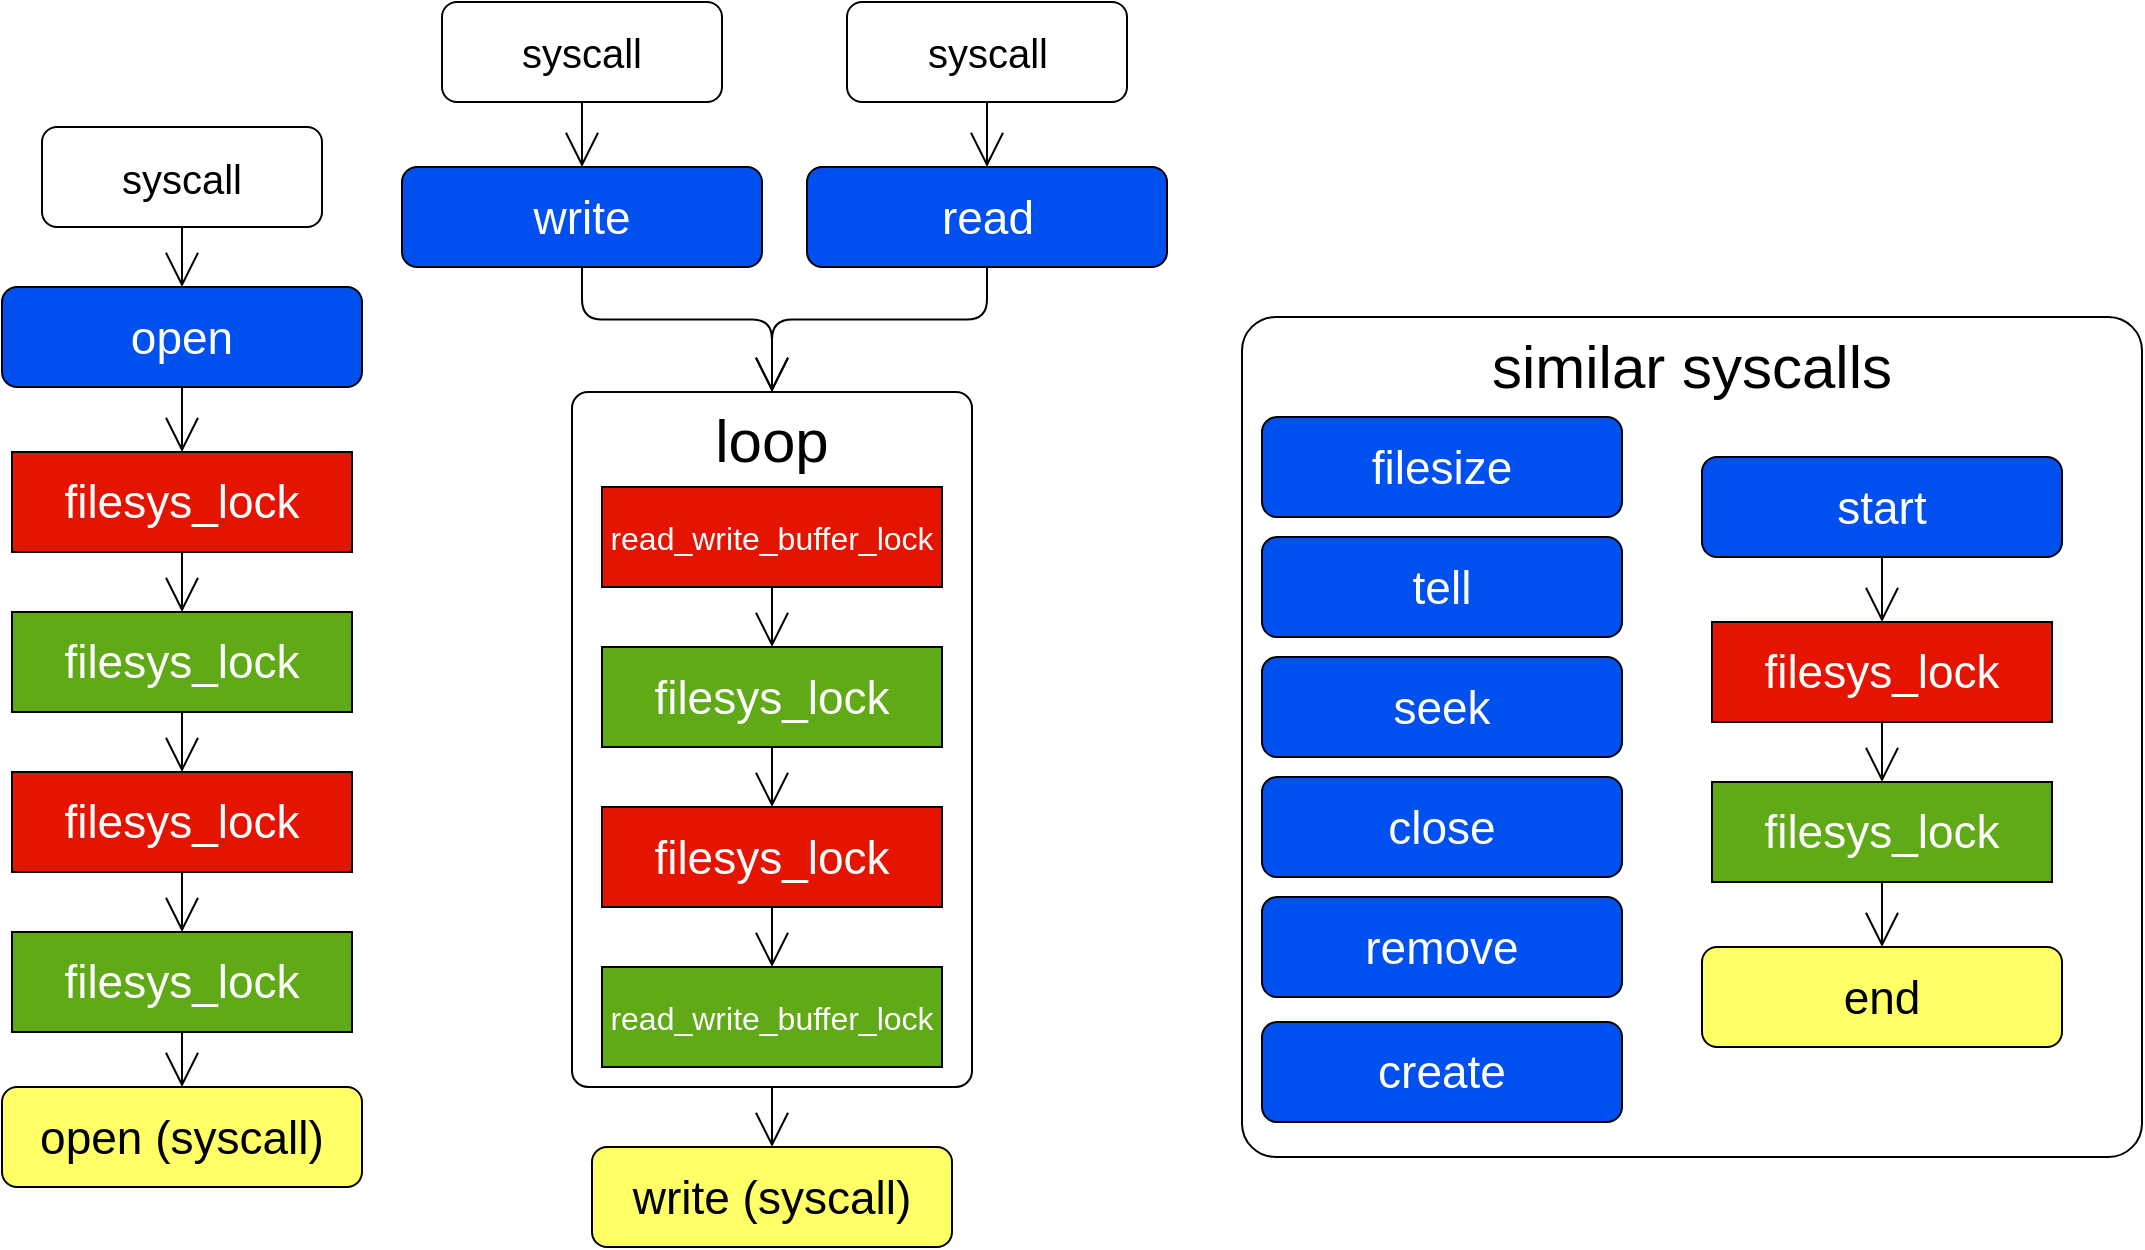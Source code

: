 <mxfile version="13.9.9" type="device"><diagram id="MtUkbeQWQTZ3aw_SZzWO" name="Page-1"><mxGraphModel dx="5265" dy="5715" grid="1" gridSize="10" guides="1" tooltips="1" connect="1" arrows="1" fold="1" page="1" pageScale="1" pageWidth="850" pageHeight="1100" math="0" shadow="0"><root><mxCell id="0"/><mxCell id="1" parent="0"/><mxCell id="rMRepZ1bRnQAwQg12PHW-1" style="edgeStyle=orthogonalEdgeStyle;rounded=1;jumpStyle=arc;jumpSize=15;orthogonalLoop=1;jettySize=auto;html=1;exitX=0.5;exitY=1;exitDx=0;exitDy=0;entryX=0.5;entryY=0;entryDx=0;entryDy=0;endArrow=open;endFill=0;endSize=15;fontSize=16;fontColor=#000000;" edge="1" parent="1" source="rMRepZ1bRnQAwQg12PHW-2" target="rMRepZ1bRnQAwQg12PHW-39"><mxGeometry relative="1" as="geometry"/></mxCell><mxCell id="rMRepZ1bRnQAwQg12PHW-2" value="loop" style="rounded=1;whiteSpace=wrap;html=1;strokeColor=#000000;fontSize=30;arcSize=4;verticalAlign=top;" vertex="1" parent="1"><mxGeometry x="-2235" y="-3085" width="200" height="347.5" as="geometry"/></mxCell><mxCell id="rMRepZ1bRnQAwQg12PHW-3" value="similar syscalls" style="rounded=1;whiteSpace=wrap;html=1;strokeColor=#000000;fontSize=30;arcSize=4;verticalAlign=top;" vertex="1" parent="1"><mxGeometry x="-1900" y="-3122.5" width="450" height="420" as="geometry"/></mxCell><mxCell id="rMRepZ1bRnQAwQg12PHW-4" value="close" style="rounded=1;whiteSpace=wrap;html=1;fontSize=23;fillColor=#0050ef;fontColor=#ffffff;" vertex="1" parent="1"><mxGeometry x="-1890" y="-2892.5" width="180" height="50" as="geometry"/></mxCell><mxCell id="rMRepZ1bRnQAwQg12PHW-5" value="seek" style="rounded=1;whiteSpace=wrap;html=1;fontSize=23;fillColor=#0050ef;fontColor=#ffffff;" vertex="1" parent="1"><mxGeometry x="-1890" y="-2952.5" width="180" height="50" as="geometry"/></mxCell><mxCell id="rMRepZ1bRnQAwQg12PHW-6" style="edgeStyle=orthogonalEdgeStyle;rounded=1;jumpStyle=arc;jumpSize=15;orthogonalLoop=1;jettySize=auto;html=1;exitX=0.5;exitY=1;exitDx=0;exitDy=0;entryX=0.5;entryY=0;entryDx=0;entryDy=0;endArrow=open;endFill=0;endSize=15;fontSize=16;fontColor=#000000;" edge="1" parent="1" source="rMRepZ1bRnQAwQg12PHW-7" target="rMRepZ1bRnQAwQg12PHW-2"><mxGeometry relative="1" as="geometry"/></mxCell><mxCell id="rMRepZ1bRnQAwQg12PHW-7" value="write" style="rounded=1;whiteSpace=wrap;html=1;fontSize=23;fillColor=#0050ef;fontColor=#ffffff;" vertex="1" parent="1"><mxGeometry x="-2320" y="-3197.5" width="180" height="50" as="geometry"/></mxCell><mxCell id="rMRepZ1bRnQAwQg12PHW-8" style="edgeStyle=orthogonalEdgeStyle;rounded=1;jumpStyle=arc;jumpSize=15;orthogonalLoop=1;jettySize=auto;html=1;exitX=0.5;exitY=1;exitDx=0;exitDy=0;endArrow=open;endFill=0;endSize=15;fontSize=16;fontColor=#000000;entryX=0.5;entryY=0;entryDx=0;entryDy=0;" edge="1" parent="1" source="rMRepZ1bRnQAwQg12PHW-9" target="rMRepZ1bRnQAwQg12PHW-2"><mxGeometry relative="1" as="geometry"><mxPoint x="-2110" y="-3107.5" as="targetPoint"/></mxGeometry></mxCell><mxCell id="rMRepZ1bRnQAwQg12PHW-9" value="read" style="rounded=1;whiteSpace=wrap;html=1;fontSize=23;fillColor=#0050ef;fontColor=#ffffff;" vertex="1" parent="1"><mxGeometry x="-2117.5" y="-3197.5" width="180" height="50" as="geometry"/></mxCell><mxCell id="rMRepZ1bRnQAwQg12PHW-10" value="filesize" style="rounded=1;whiteSpace=wrap;html=1;fontSize=23;fillColor=#0050ef;fontColor=#ffffff;" vertex="1" parent="1"><mxGeometry x="-1890" y="-3072.5" width="180" height="50" as="geometry"/></mxCell><mxCell id="rMRepZ1bRnQAwQg12PHW-11" style="edgeStyle=orthogonalEdgeStyle;rounded=1;jumpStyle=arc;jumpSize=15;orthogonalLoop=1;jettySize=auto;html=1;exitX=0.5;exitY=1;exitDx=0;exitDy=0;entryX=0.5;entryY=0;entryDx=0;entryDy=0;endArrow=open;endFill=0;endSize=15;fontSize=22;fontColor=#000000;" edge="1" parent="1" source="rMRepZ1bRnQAwQg12PHW-12" target="rMRepZ1bRnQAwQg12PHW-20"><mxGeometry relative="1" as="geometry"/></mxCell><mxCell id="rMRepZ1bRnQAwQg12PHW-12" value="open" style="rounded=1;whiteSpace=wrap;html=1;fontSize=23;fillColor=#0050ef;fontColor=#ffffff;" vertex="1" parent="1"><mxGeometry x="-2520" y="-3137.5" width="180" height="50" as="geometry"/></mxCell><mxCell id="rMRepZ1bRnQAwQg12PHW-13" value="remove" style="rounded=1;whiteSpace=wrap;html=1;fontSize=23;fillColor=#0050ef;fontColor=#ffffff;" vertex="1" parent="1"><mxGeometry x="-1890" y="-2832.5" width="180" height="50" as="geometry"/></mxCell><mxCell id="rMRepZ1bRnQAwQg12PHW-14" value="create" style="rounded=1;whiteSpace=wrap;html=1;fontSize=23;fillColor=#0050ef;fontColor=#ffffff;" vertex="1" parent="1"><mxGeometry x="-1890" y="-2770" width="180" height="50" as="geometry"/></mxCell><mxCell id="rMRepZ1bRnQAwQg12PHW-15" style="edgeStyle=orthogonalEdgeStyle;rounded=1;orthogonalLoop=1;jettySize=auto;html=1;exitX=0.5;exitY=1;exitDx=0;exitDy=0;entryX=0.5;entryY=0;entryDx=0;entryDy=0;endArrow=open;endFill=0;endSize=15;fontSize=17;" edge="1" parent="1" source="rMRepZ1bRnQAwQg12PHW-16" target="rMRepZ1bRnQAwQg12PHW-18"><mxGeometry relative="1" as="geometry"/></mxCell><mxCell id="rMRepZ1bRnQAwQg12PHW-16" value="filesys_lock" style="rounded=0;whiteSpace=wrap;html=1;fontSize=23;fillColor=#e51400;fontColor=#ffffff;" vertex="1" parent="1"><mxGeometry x="-1665" y="-2970" width="170" height="50" as="geometry"/></mxCell><mxCell id="rMRepZ1bRnQAwQg12PHW-17" style="edgeStyle=orthogonalEdgeStyle;rounded=1;jumpStyle=arc;jumpSize=15;orthogonalLoop=1;jettySize=auto;html=1;exitX=0.5;exitY=1;exitDx=0;exitDy=0;entryX=0.5;entryY=0;entryDx=0;entryDy=0;endArrow=open;endFill=0;endSize=15;fontSize=22;fontColor=#000000;" edge="1" parent="1" source="rMRepZ1bRnQAwQg12PHW-18" target="rMRepZ1bRnQAwQg12PHW-26"><mxGeometry relative="1" as="geometry"/></mxCell><mxCell id="rMRepZ1bRnQAwQg12PHW-18" value="filesys_lock" style="rounded=0;whiteSpace=wrap;html=1;fontSize=23;fillColor=#60a917;fontColor=#ffffff;" vertex="1" parent="1"><mxGeometry x="-1665" y="-2890" width="170" height="50" as="geometry"/></mxCell><mxCell id="rMRepZ1bRnQAwQg12PHW-19" style="edgeStyle=orthogonalEdgeStyle;rounded=1;orthogonalLoop=1;jettySize=auto;html=1;exitX=0.5;exitY=1;exitDx=0;exitDy=0;entryX=0.5;entryY=0;entryDx=0;entryDy=0;endArrow=open;endFill=0;endSize=15;fontSize=17;" edge="1" parent="1" source="rMRepZ1bRnQAwQg12PHW-20" target="rMRepZ1bRnQAwQg12PHW-22"><mxGeometry relative="1" as="geometry"/></mxCell><mxCell id="rMRepZ1bRnQAwQg12PHW-20" value="filesys_lock" style="rounded=0;whiteSpace=wrap;html=1;fontSize=23;fillColor=#e51400;fontColor=#ffffff;" vertex="1" parent="1"><mxGeometry x="-2515" y="-3055" width="170" height="50" as="geometry"/></mxCell><mxCell id="rMRepZ1bRnQAwQg12PHW-21" style="edgeStyle=orthogonalEdgeStyle;rounded=1;jumpStyle=arc;jumpSize=15;orthogonalLoop=1;jettySize=auto;html=1;exitX=0.5;exitY=1;exitDx=0;exitDy=0;entryX=0.5;entryY=0;entryDx=0;entryDy=0;endArrow=open;endFill=0;endSize=15;fontSize=22;fontColor=#000000;" edge="1" parent="1" source="rMRepZ1bRnQAwQg12PHW-22" target="rMRepZ1bRnQAwQg12PHW-28"><mxGeometry relative="1" as="geometry"/></mxCell><mxCell id="rMRepZ1bRnQAwQg12PHW-22" value="filesys_lock" style="rounded=0;whiteSpace=wrap;html=1;fontSize=23;fillColor=#60a917;fontColor=#ffffff;" vertex="1" parent="1"><mxGeometry x="-2515" y="-2975" width="170" height="50" as="geometry"/></mxCell><mxCell id="rMRepZ1bRnQAwQg12PHW-23" value="tell" style="rounded=1;whiteSpace=wrap;html=1;fontSize=23;fillColor=#0050ef;fontColor=#ffffff;" vertex="1" parent="1"><mxGeometry x="-1890" y="-3012.5" width="180" height="50" as="geometry"/></mxCell><mxCell id="rMRepZ1bRnQAwQg12PHW-24" style="edgeStyle=orthogonalEdgeStyle;rounded=1;jumpStyle=arc;jumpSize=15;orthogonalLoop=1;jettySize=auto;html=1;exitX=0.5;exitY=1;exitDx=0;exitDy=0;endArrow=open;endFill=0;endSize=15;fontSize=22;fontColor=#000000;" edge="1" parent="1" source="rMRepZ1bRnQAwQg12PHW-25" target="rMRepZ1bRnQAwQg12PHW-16"><mxGeometry relative="1" as="geometry"/></mxCell><mxCell id="rMRepZ1bRnQAwQg12PHW-25" value="start" style="rounded=1;whiteSpace=wrap;html=1;fontSize=23;fillColor=#0050ef;fontColor=#ffffff;" vertex="1" parent="1"><mxGeometry x="-1670" y="-3052.5" width="180" height="50" as="geometry"/></mxCell><mxCell id="rMRepZ1bRnQAwQg12PHW-26" value="end" style="rounded=1;whiteSpace=wrap;html=1;fontSize=23;fillColor=#FFFF66;" vertex="1" parent="1"><mxGeometry x="-1670" y="-2807.5" width="180" height="50" as="geometry"/></mxCell><mxCell id="rMRepZ1bRnQAwQg12PHW-27" style="edgeStyle=orthogonalEdgeStyle;rounded=1;orthogonalLoop=1;jettySize=auto;html=1;exitX=0.5;exitY=1;exitDx=0;exitDy=0;entryX=0.5;entryY=0;entryDx=0;entryDy=0;endArrow=open;endFill=0;endSize=15;fontSize=17;" edge="1" parent="1" source="rMRepZ1bRnQAwQg12PHW-28" target="rMRepZ1bRnQAwQg12PHW-30"><mxGeometry relative="1" as="geometry"/></mxCell><mxCell id="rMRepZ1bRnQAwQg12PHW-28" value="filesys_lock" style="rounded=0;whiteSpace=wrap;html=1;fontSize=23;fillColor=#e51400;fontColor=#ffffff;" vertex="1" parent="1"><mxGeometry x="-2515" y="-2895" width="170" height="50" as="geometry"/></mxCell><mxCell id="rMRepZ1bRnQAwQg12PHW-29" style="edgeStyle=orthogonalEdgeStyle;rounded=1;jumpStyle=arc;jumpSize=15;orthogonalLoop=1;jettySize=auto;html=1;exitX=0.5;exitY=1;exitDx=0;exitDy=0;entryX=0.5;entryY=0;entryDx=0;entryDy=0;endArrow=open;endFill=0;endSize=15;fontSize=22;fontColor=#000000;" edge="1" parent="1" source="rMRepZ1bRnQAwQg12PHW-30" target="rMRepZ1bRnQAwQg12PHW-31"><mxGeometry relative="1" as="geometry"/></mxCell><mxCell id="rMRepZ1bRnQAwQg12PHW-30" value="filesys_lock" style="rounded=0;whiteSpace=wrap;html=1;fontSize=23;fillColor=#60a917;fontColor=#ffffff;" vertex="1" parent="1"><mxGeometry x="-2515" y="-2815" width="170" height="50" as="geometry"/></mxCell><mxCell id="rMRepZ1bRnQAwQg12PHW-31" value="open (syscall)" style="rounded=1;whiteSpace=wrap;html=1;fontSize=23;fillColor=#FFFF66;" vertex="1" parent="1"><mxGeometry x="-2520" y="-2737.5" width="180" height="50" as="geometry"/></mxCell><mxCell id="rMRepZ1bRnQAwQg12PHW-32" style="edgeStyle=orthogonalEdgeStyle;rounded=1;jumpStyle=arc;jumpSize=15;orthogonalLoop=1;jettySize=auto;html=1;exitX=0.5;exitY=1;exitDx=0;exitDy=0;entryX=0.5;entryY=0;entryDx=0;entryDy=0;endArrow=open;endFill=0;endSize=15;fontSize=16;fontColor=#000000;" edge="1" parent="1" source="rMRepZ1bRnQAwQg12PHW-33" target="rMRepZ1bRnQAwQg12PHW-36"><mxGeometry relative="1" as="geometry"/></mxCell><mxCell id="rMRepZ1bRnQAwQg12PHW-33" value="read_write_buffer_lock" style="rounded=0;whiteSpace=wrap;html=1;fontSize=16;fillColor=#e51400;fontColor=#ffffff;" vertex="1" parent="1"><mxGeometry x="-2220" y="-3037.5" width="170" height="50" as="geometry"/></mxCell><mxCell id="rMRepZ1bRnQAwQg12PHW-34" value="read_write_buffer_lock" style="rounded=0;whiteSpace=wrap;html=1;fontSize=16;fillColor=#60a917;fontColor=#ffffff;" vertex="1" parent="1"><mxGeometry x="-2220" y="-2797.5" width="170" height="50" as="geometry"/></mxCell><mxCell id="rMRepZ1bRnQAwQg12PHW-35" style="edgeStyle=orthogonalEdgeStyle;rounded=1;jumpStyle=arc;jumpSize=15;orthogonalLoop=1;jettySize=auto;html=1;exitX=0.5;exitY=1;exitDx=0;exitDy=0;entryX=0.5;entryY=0;entryDx=0;entryDy=0;endArrow=open;endFill=0;endSize=15;fontSize=22;fontColor=#000000;" edge="1" parent="1" source="rMRepZ1bRnQAwQg12PHW-36" target="rMRepZ1bRnQAwQg12PHW-38"><mxGeometry relative="1" as="geometry"/></mxCell><mxCell id="rMRepZ1bRnQAwQg12PHW-36" value="filesys_lock" style="rounded=0;whiteSpace=wrap;html=1;fontSize=23;fillColor=#60a917;fontColor=#ffffff;" vertex="1" parent="1"><mxGeometry x="-2220" y="-2957.5" width="170" height="50" as="geometry"/></mxCell><mxCell id="rMRepZ1bRnQAwQg12PHW-37" style="edgeStyle=orthogonalEdgeStyle;rounded=1;jumpStyle=arc;jumpSize=15;orthogonalLoop=1;jettySize=auto;html=1;exitX=0.5;exitY=1;exitDx=0;exitDy=0;entryX=0.5;entryY=0;entryDx=0;entryDy=0;endArrow=open;endFill=0;endSize=15;fontSize=16;fontColor=#000000;" edge="1" parent="1" source="rMRepZ1bRnQAwQg12PHW-38" target="rMRepZ1bRnQAwQg12PHW-34"><mxGeometry relative="1" as="geometry"/></mxCell><mxCell id="rMRepZ1bRnQAwQg12PHW-38" value="filesys_lock" style="rounded=0;whiteSpace=wrap;html=1;fontSize=23;fillColor=#e51400;fontColor=#ffffff;" vertex="1" parent="1"><mxGeometry x="-2220" y="-2877.5" width="170" height="50" as="geometry"/></mxCell><mxCell id="rMRepZ1bRnQAwQg12PHW-39" value="write (syscall)" style="rounded=1;whiteSpace=wrap;html=1;fontSize=23;fillColor=#FFFF66;" vertex="1" parent="1"><mxGeometry x="-2225" y="-2707.5" width="180" height="50" as="geometry"/></mxCell><mxCell id="rMRepZ1bRnQAwQg12PHW-40" style="edgeStyle=orthogonalEdgeStyle;rounded=1;jumpStyle=arc;jumpSize=15;orthogonalLoop=1;jettySize=auto;html=1;exitX=0.5;exitY=1;exitDx=0;exitDy=0;entryX=0.5;entryY=0;entryDx=0;entryDy=0;endArrow=open;endFill=0;endSize=15;fontSize=20;fontColor=#000000;" edge="1" parent="1" source="rMRepZ1bRnQAwQg12PHW-41" target="rMRepZ1bRnQAwQg12PHW-7"><mxGeometry relative="1" as="geometry"/></mxCell><mxCell id="rMRepZ1bRnQAwQg12PHW-41" value="syscall" style="rounded=1;whiteSpace=wrap;html=1;fontSize=20;" vertex="1" parent="1"><mxGeometry x="-2300" y="-3280" width="140" height="50" as="geometry"/></mxCell><mxCell id="rMRepZ1bRnQAwQg12PHW-42" style="edgeStyle=orthogonalEdgeStyle;rounded=1;jumpStyle=arc;jumpSize=15;orthogonalLoop=1;jettySize=auto;html=1;exitX=0.5;exitY=1;exitDx=0;exitDy=0;entryX=0.5;entryY=0;entryDx=0;entryDy=0;endArrow=open;endFill=0;endSize=15;fontSize=20;fontColor=#000000;" edge="1" parent="1" source="rMRepZ1bRnQAwQg12PHW-43" target="rMRepZ1bRnQAwQg12PHW-9"><mxGeometry relative="1" as="geometry"/></mxCell><mxCell id="rMRepZ1bRnQAwQg12PHW-43" value="syscall" style="rounded=1;whiteSpace=wrap;html=1;fontSize=20;" vertex="1" parent="1"><mxGeometry x="-2097.5" y="-3280" width="140" height="50" as="geometry"/></mxCell><mxCell id="rMRepZ1bRnQAwQg12PHW-44" style="edgeStyle=orthogonalEdgeStyle;rounded=1;jumpStyle=arc;jumpSize=15;orthogonalLoop=1;jettySize=auto;html=1;exitX=0.5;exitY=1;exitDx=0;exitDy=0;entryX=0.5;entryY=0;entryDx=0;entryDy=0;endArrow=open;endFill=0;endSize=15;fontSize=20;fontColor=#000000;" edge="1" parent="1" source="rMRepZ1bRnQAwQg12PHW-45" target="rMRepZ1bRnQAwQg12PHW-12"><mxGeometry relative="1" as="geometry"/></mxCell><mxCell id="rMRepZ1bRnQAwQg12PHW-45" value="syscall" style="rounded=1;whiteSpace=wrap;html=1;fontSize=20;" vertex="1" parent="1"><mxGeometry x="-2500" y="-3217.5" width="140" height="50" as="geometry"/></mxCell></root></mxGraphModel></diagram></mxfile>